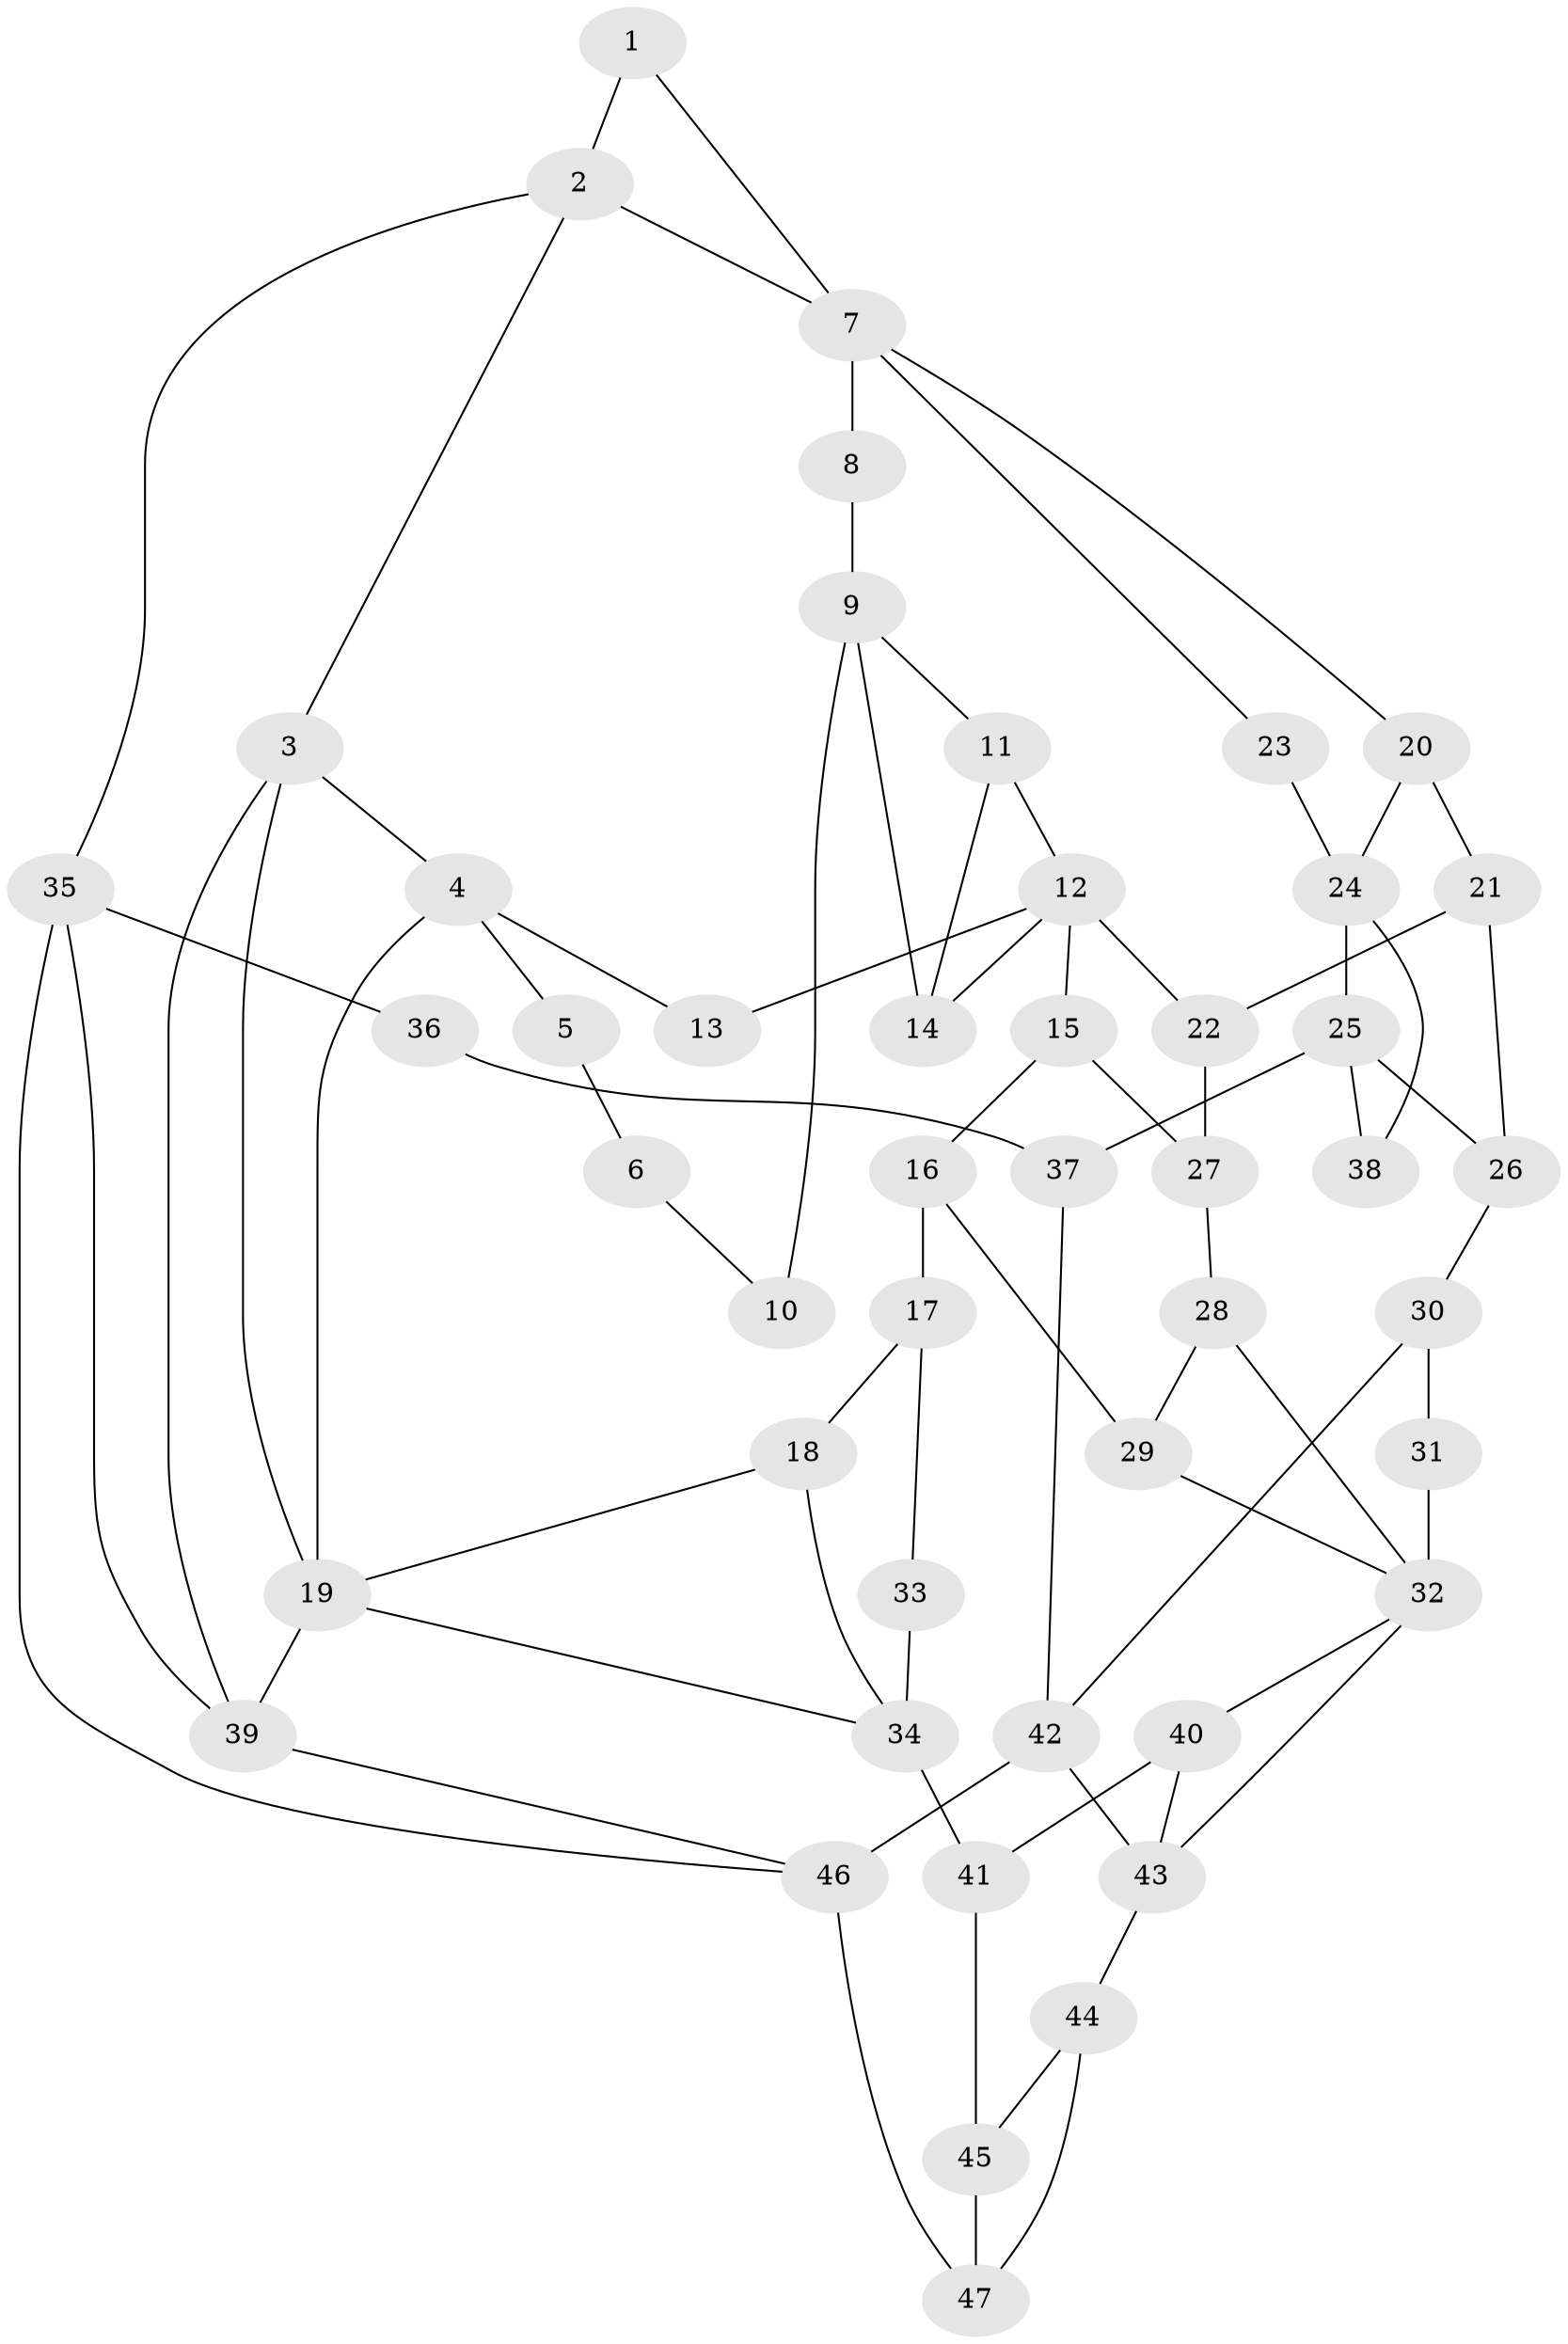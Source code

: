 // original degree distribution, {3: 0.02127659574468085, 6: 0.22340425531914893, 5: 0.5106382978723404, 4: 0.24468085106382978}
// Generated by graph-tools (version 1.1) at 2025/38/03/09/25 02:38:51]
// undirected, 47 vertices, 75 edges
graph export_dot {
graph [start="1"]
  node [color=gray90,style=filled];
  1;
  2;
  3;
  4;
  5;
  6;
  7;
  8;
  9;
  10;
  11;
  12;
  13;
  14;
  15;
  16;
  17;
  18;
  19;
  20;
  21;
  22;
  23;
  24;
  25;
  26;
  27;
  28;
  29;
  30;
  31;
  32;
  33;
  34;
  35;
  36;
  37;
  38;
  39;
  40;
  41;
  42;
  43;
  44;
  45;
  46;
  47;
  1 -- 2 [weight=1.0];
  1 -- 7 [weight=1.0];
  2 -- 3 [weight=1.0];
  2 -- 7 [weight=1.0];
  2 -- 35 [weight=1.0];
  3 -- 4 [weight=1.0];
  3 -- 19 [weight=1.0];
  3 -- 39 [weight=1.0];
  4 -- 5 [weight=2.0];
  4 -- 13 [weight=1.0];
  4 -- 19 [weight=2.0];
  5 -- 6 [weight=1.0];
  6 -- 10 [weight=1.0];
  7 -- 8 [weight=2.0];
  7 -- 20 [weight=1.0];
  7 -- 23 [weight=1.0];
  8 -- 9 [weight=2.0];
  9 -- 10 [weight=2.0];
  9 -- 11 [weight=1.0];
  9 -- 14 [weight=1.0];
  11 -- 12 [weight=1.0];
  11 -- 14 [weight=1.0];
  12 -- 13 [weight=2.0];
  12 -- 14 [weight=1.0];
  12 -- 15 [weight=1.0];
  12 -- 22 [weight=1.0];
  15 -- 16 [weight=1.0];
  15 -- 27 [weight=1.0];
  16 -- 17 [weight=4.0];
  16 -- 29 [weight=1.0];
  17 -- 18 [weight=1.0];
  17 -- 33 [weight=1.0];
  18 -- 19 [weight=1.0];
  18 -- 34 [weight=1.0];
  19 -- 34 [weight=1.0];
  19 -- 39 [weight=1.0];
  20 -- 21 [weight=1.0];
  20 -- 24 [weight=1.0];
  21 -- 22 [weight=1.0];
  21 -- 26 [weight=1.0];
  22 -- 27 [weight=1.0];
  23 -- 24 [weight=2.0];
  24 -- 25 [weight=1.0];
  24 -- 38 [weight=2.0];
  25 -- 26 [weight=1.0];
  25 -- 37 [weight=3.0];
  25 -- 38 [weight=1.0];
  26 -- 30 [weight=1.0];
  27 -- 28 [weight=1.0];
  28 -- 29 [weight=1.0];
  28 -- 32 [weight=1.0];
  29 -- 32 [weight=1.0];
  30 -- 31 [weight=1.0];
  30 -- 42 [weight=1.0];
  31 -- 32 [weight=2.0];
  32 -- 40 [weight=1.0];
  32 -- 43 [weight=1.0];
  33 -- 34 [weight=2.0];
  34 -- 41 [weight=2.0];
  35 -- 36 [weight=1.0];
  35 -- 39 [weight=1.0];
  35 -- 46 [weight=1.0];
  36 -- 37 [weight=2.0];
  37 -- 42 [weight=1.0];
  39 -- 46 [weight=1.0];
  40 -- 41 [weight=1.0];
  40 -- 43 [weight=1.0];
  41 -- 45 [weight=2.0];
  42 -- 43 [weight=1.0];
  42 -- 46 [weight=2.0];
  43 -- 44 [weight=1.0];
  44 -- 45 [weight=2.0];
  44 -- 47 [weight=1.0];
  45 -- 47 [weight=2.0];
  46 -- 47 [weight=2.0];
}
